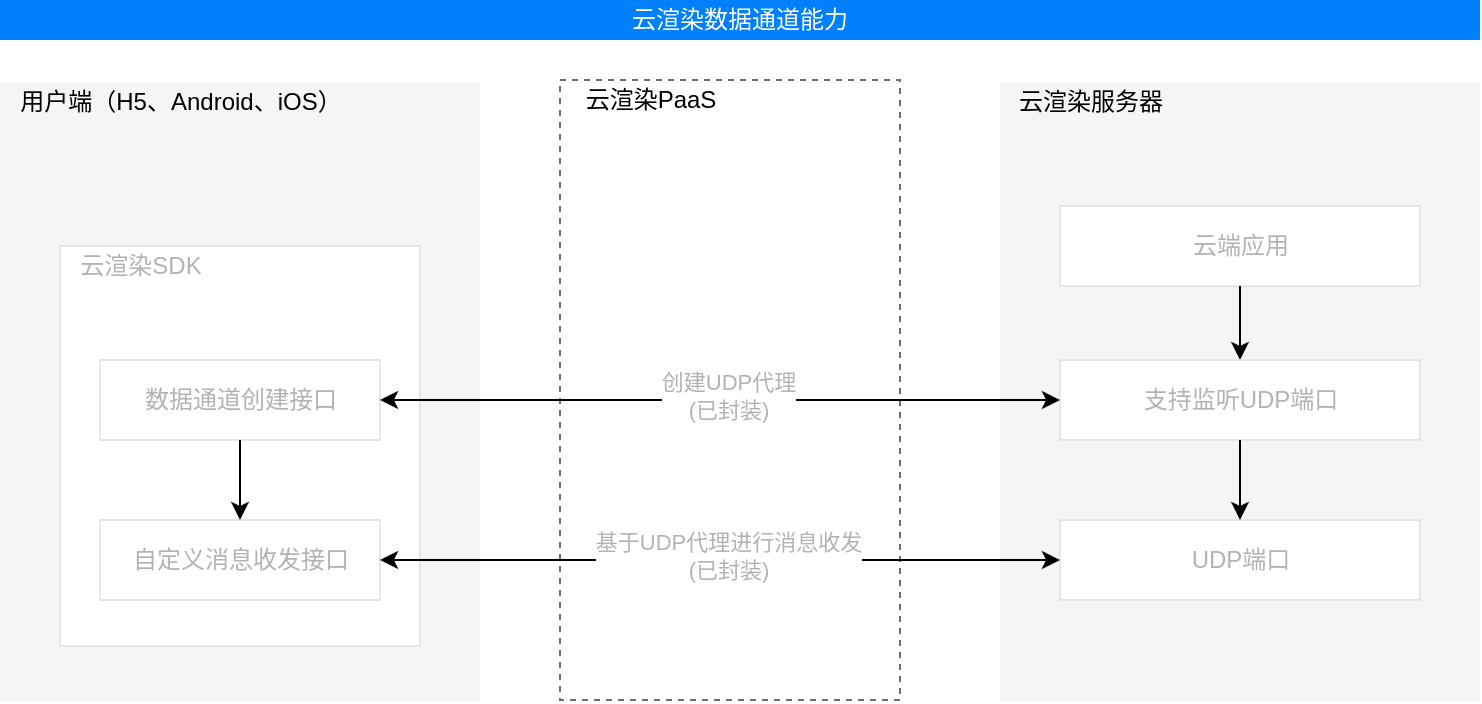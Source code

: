 <mxfile version="15.6.5" type="github">
  <diagram id="Ht1M8jgEwFfnCIfOTk4-" name="Page-1">
    <mxGraphModel dx="354" dy="583" grid="1" gridSize="10" guides="1" tooltips="1" connect="1" arrows="1" fold="1" page="1" pageScale="1" pageWidth="827" pageHeight="1169" math="0" shadow="0">
      <root>
        <mxCell id="0" />
        <mxCell id="1" parent="0" />
        <mxCell id="pZfNbbw1DSJxS0RiCy5V-29" value="" style="rounded=0;whiteSpace=wrap;html=1;labelBackgroundColor=none;fontColor=#B3B3B3;strokeColor=#6E6E6E;fillColor=none;dashed=1;fixDash=0;" parent="1" vertex="1">
          <mxGeometry x="1460" y="260" width="170" height="310" as="geometry" />
        </mxCell>
        <mxCell id="PSS7Aw4BQ8_ifl88ZKad-3" value="" style="rounded=0;whiteSpace=wrap;html=1;fillColor=#f5f5f5;strokeColor=none;fontColor=#333333;" parent="1" vertex="1">
          <mxGeometry x="1180" y="261" width="240" height="310" as="geometry" />
        </mxCell>
        <mxCell id="pZfNbbw1DSJxS0RiCy5V-1" value="" style="rounded=0;whiteSpace=wrap;html=1;strokeColor=#E6E6E6;" parent="1" vertex="1">
          <mxGeometry x="1210" y="343" width="180" height="200" as="geometry" />
        </mxCell>
        <mxCell id="PSS7Aw4BQ8_ifl88ZKad-4" value="" style="rounded=0;whiteSpace=wrap;html=1;fillColor=#f5f5f5;strokeColor=none;fontColor=#333333;" parent="1" vertex="1">
          <mxGeometry x="1680" y="261" width="240" height="310" as="geometry" />
        </mxCell>
        <mxCell id="PSS7Aw4BQ8_ifl88ZKad-5" value="用户端（H5、Android、iOS）" style="text;html=1;resizable=0;autosize=1;align=center;verticalAlign=middle;points=[];fillColor=none;strokeColor=none;rounded=0;" parent="1" vertex="1">
          <mxGeometry x="1180" y="261" width="180" height="20" as="geometry" />
        </mxCell>
        <mxCell id="PSS7Aw4BQ8_ifl88ZKad-6" value="云渲染服务器" style="text;html=1;resizable=0;autosize=1;align=center;verticalAlign=middle;points=[];fillColor=none;strokeColor=none;rounded=0;rotation=0;" parent="1" vertex="1">
          <mxGeometry x="1680" y="261" width="90" height="20" as="geometry" />
        </mxCell>
        <mxCell id="pZfNbbw1DSJxS0RiCy5V-7" value="" style="group" parent="1" vertex="1" connectable="0">
          <mxGeometry x="1710" y="323" width="180" height="40" as="geometry" />
        </mxCell>
        <mxCell id="pZfNbbw1DSJxS0RiCy5V-4" value="" style="rounded=0;whiteSpace=wrap;html=1;labelBackgroundColor=none;fontColor=#B3B3B3;strokeColor=#E6E6E6;" parent="pZfNbbw1DSJxS0RiCy5V-7" vertex="1">
          <mxGeometry width="180" height="40" as="geometry" />
        </mxCell>
        <mxCell id="pZfNbbw1DSJxS0RiCy5V-5" value="云端应用" style="text;html=1;resizable=0;autosize=1;align=center;verticalAlign=middle;points=[];fillColor=none;strokeColor=none;rounded=0;fontColor=#B3B3B3;labelBackgroundColor=none;" parent="pZfNbbw1DSJxS0RiCy5V-7" vertex="1">
          <mxGeometry x="60" y="10" width="60" height="20" as="geometry" />
        </mxCell>
        <mxCell id="pZfNbbw1DSJxS0RiCy5V-11" style="edgeStyle=orthogonalEdgeStyle;rounded=0;orthogonalLoop=1;jettySize=auto;html=1;exitX=0.5;exitY=1;exitDx=0;exitDy=0;entryX=0.5;entryY=0;entryDx=0;entryDy=0;fontColor=#B3B3B3;" parent="1" source="pZfNbbw1DSJxS0RiCy5V-4" target="pZfNbbw1DSJxS0RiCy5V-9" edge="1">
          <mxGeometry relative="1" as="geometry" />
        </mxCell>
        <mxCell id="pZfNbbw1DSJxS0RiCy5V-16" value="" style="group" parent="1" vertex="1" connectable="0">
          <mxGeometry x="1230" y="400" width="140" height="40" as="geometry" />
        </mxCell>
        <mxCell id="pZfNbbw1DSJxS0RiCy5V-17" value="" style="rounded=0;whiteSpace=wrap;html=1;labelBackgroundColor=none;fontColor=#B3B3B3;strokeColor=#E6E6E6;" parent="pZfNbbw1DSJxS0RiCy5V-16" vertex="1">
          <mxGeometry width="140" height="40" as="geometry" />
        </mxCell>
        <mxCell id="pZfNbbw1DSJxS0RiCy5V-18" value="数据通道创建接口" style="text;html=1;resizable=0;autosize=1;align=center;verticalAlign=middle;points=[];fillColor=none;strokeColor=none;rounded=0;fontColor=#B3B3B3;labelBackgroundColor=none;" parent="pZfNbbw1DSJxS0RiCy5V-16" vertex="1">
          <mxGeometry x="15" y="10" width="110" height="20" as="geometry" />
        </mxCell>
        <mxCell id="pZfNbbw1DSJxS0RiCy5V-8" value="" style="group" parent="1" vertex="1" connectable="0">
          <mxGeometry x="1710" y="400" width="180" height="40" as="geometry" />
        </mxCell>
        <mxCell id="pZfNbbw1DSJxS0RiCy5V-9" value="" style="rounded=0;whiteSpace=wrap;html=1;labelBackgroundColor=none;fontColor=#B3B3B3;strokeColor=#E6E6E6;" parent="pZfNbbw1DSJxS0RiCy5V-8" vertex="1">
          <mxGeometry width="180" height="40" as="geometry" />
        </mxCell>
        <mxCell id="pZfNbbw1DSJxS0RiCy5V-10" value="支持监听UDP端口" style="text;html=1;resizable=0;autosize=1;align=center;verticalAlign=middle;points=[];fillColor=none;strokeColor=none;rounded=0;fontColor=#B3B3B3;labelBackgroundColor=none;" parent="pZfNbbw1DSJxS0RiCy5V-8" vertex="1">
          <mxGeometry x="35" y="10" width="110" height="20" as="geometry" />
        </mxCell>
        <mxCell id="pZfNbbw1DSJxS0RiCy5V-19" value="" style="endArrow=classic;startArrow=classic;html=1;rounded=0;fontColor=#B3B3B3;exitX=1;exitY=0.5;exitDx=0;exitDy=0;entryX=0;entryY=0.5;entryDx=0;entryDy=0;" parent="1" source="pZfNbbw1DSJxS0RiCy5V-17" target="pZfNbbw1DSJxS0RiCy5V-9" edge="1">
          <mxGeometry width="50" height="50" relative="1" as="geometry">
            <mxPoint x="1630" y="621" as="sourcePoint" />
            <mxPoint x="1680" y="571" as="targetPoint" />
          </mxGeometry>
        </mxCell>
        <mxCell id="pZfNbbw1DSJxS0RiCy5V-20" value="创建UDP代理&lt;br&gt;(已封装)" style="edgeLabel;html=1;align=center;verticalAlign=middle;resizable=0;points=[];fontColor=#B3B3B3;" parent="pZfNbbw1DSJxS0RiCy5V-19" vertex="1" connectable="0">
          <mxGeometry x="0.021" y="2" relative="1" as="geometry">
            <mxPoint as="offset" />
          </mxGeometry>
        </mxCell>
        <mxCell id="pZfNbbw1DSJxS0RiCy5V-24" value="" style="group" parent="1" vertex="1" connectable="0">
          <mxGeometry x="1710" y="480" width="180" height="40" as="geometry" />
        </mxCell>
        <mxCell id="pZfNbbw1DSJxS0RiCy5V-25" value="" style="rounded=0;whiteSpace=wrap;html=1;labelBackgroundColor=none;fontColor=#B3B3B3;strokeColor=#E6E6E6;" parent="pZfNbbw1DSJxS0RiCy5V-24" vertex="1">
          <mxGeometry width="180" height="40" as="geometry" />
        </mxCell>
        <mxCell id="pZfNbbw1DSJxS0RiCy5V-26" value="UDP端口" style="text;html=1;resizable=0;autosize=1;align=center;verticalAlign=middle;points=[];fillColor=none;strokeColor=none;rounded=0;fontColor=#B3B3B3;labelBackgroundColor=none;" parent="pZfNbbw1DSJxS0RiCy5V-24" vertex="1">
          <mxGeometry x="60" y="10" width="60" height="20" as="geometry" />
        </mxCell>
        <mxCell id="pZfNbbw1DSJxS0RiCy5V-2" value="云渲染SDK" style="text;html=1;resizable=0;autosize=1;align=center;verticalAlign=middle;points=[];fillColor=none;strokeColor=none;rounded=0;fontColor=#B3B3B3;labelBackgroundColor=none;" parent="1" vertex="1">
          <mxGeometry x="1210" y="343" width="80" height="20" as="geometry" />
        </mxCell>
        <mxCell id="pZfNbbw1DSJxS0RiCy5V-21" value="" style="group" parent="1" vertex="1" connectable="0">
          <mxGeometry x="1230" y="480" width="140" height="40" as="geometry" />
        </mxCell>
        <mxCell id="pZfNbbw1DSJxS0RiCy5V-22" value="" style="rounded=0;whiteSpace=wrap;html=1;labelBackgroundColor=none;fontColor=#B3B3B3;strokeColor=#E6E6E6;" parent="pZfNbbw1DSJxS0RiCy5V-21" vertex="1">
          <mxGeometry width="140" height="40" as="geometry" />
        </mxCell>
        <mxCell id="pZfNbbw1DSJxS0RiCy5V-23" value="自定义消息收发接口" style="text;html=1;resizable=0;autosize=1;align=center;verticalAlign=middle;points=[];fillColor=none;strokeColor=none;rounded=0;fontColor=#B3B3B3;labelBackgroundColor=none;" parent="pZfNbbw1DSJxS0RiCy5V-21" vertex="1">
          <mxGeometry x="10" y="10" width="120" height="20" as="geometry" />
        </mxCell>
        <mxCell id="pZfNbbw1DSJxS0RiCy5V-27" value="" style="endArrow=classic;startArrow=classic;html=1;rounded=0;fontColor=#B3B3B3;entryX=0;entryY=0.5;entryDx=0;entryDy=0;" parent="1" target="pZfNbbw1DSJxS0RiCy5V-25" edge="1">
          <mxGeometry width="50" height="50" relative="1" as="geometry">
            <mxPoint x="1370" y="500" as="sourcePoint" />
            <mxPoint x="1730" y="520" as="targetPoint" />
          </mxGeometry>
        </mxCell>
        <mxCell id="pZfNbbw1DSJxS0RiCy5V-28" value="基于UDP代理进行消息收发&lt;br&gt;(已封装)" style="edgeLabel;html=1;align=center;verticalAlign=middle;resizable=0;points=[];fontColor=#B3B3B3;" parent="pZfNbbw1DSJxS0RiCy5V-27" vertex="1" connectable="0">
          <mxGeometry x="0.021" y="2" relative="1" as="geometry">
            <mxPoint as="offset" />
          </mxGeometry>
        </mxCell>
        <mxCell id="pZfNbbw1DSJxS0RiCy5V-31" value="云渲染PaaS&lt;br&gt;" style="text;html=1;resizable=0;autosize=1;align=center;verticalAlign=middle;points=[];fillColor=none;strokeColor=none;rounded=0;rotation=0;" parent="1" vertex="1">
          <mxGeometry x="1465" y="260" width="80" height="20" as="geometry" />
        </mxCell>
        <mxCell id="pZfNbbw1DSJxS0RiCy5V-32" value="&lt;font color=&quot;#ffffff&quot;&gt;云渲染数据通道能力&lt;/font&gt;" style="rounded=0;whiteSpace=wrap;html=1;labelBackgroundColor=none;fontColor=#B3B3B3;strokeColor=none;fillColor=#007FFF;" parent="1" vertex="1">
          <mxGeometry x="1180" y="220" width="740" height="20" as="geometry" />
        </mxCell>
        <mxCell id="pZfNbbw1DSJxS0RiCy5V-34" style="edgeStyle=orthogonalEdgeStyle;rounded=0;orthogonalLoop=1;jettySize=auto;html=1;exitX=0.5;exitY=1;exitDx=0;exitDy=0;entryX=0.5;entryY=0;entryDx=0;entryDy=0;fontColor=#000000;" parent="1" source="pZfNbbw1DSJxS0RiCy5V-9" target="pZfNbbw1DSJxS0RiCy5V-25" edge="1">
          <mxGeometry relative="1" as="geometry" />
        </mxCell>
        <mxCell id="pZfNbbw1DSJxS0RiCy5V-35" style="edgeStyle=orthogonalEdgeStyle;rounded=0;orthogonalLoop=1;jettySize=auto;html=1;exitX=0.5;exitY=1;exitDx=0;exitDy=0;entryX=0.5;entryY=0;entryDx=0;entryDy=0;fontColor=#000000;" parent="1" source="pZfNbbw1DSJxS0RiCy5V-17" target="pZfNbbw1DSJxS0RiCy5V-22" edge="1">
          <mxGeometry relative="1" as="geometry" />
        </mxCell>
      </root>
    </mxGraphModel>
  </diagram>
</mxfile>
